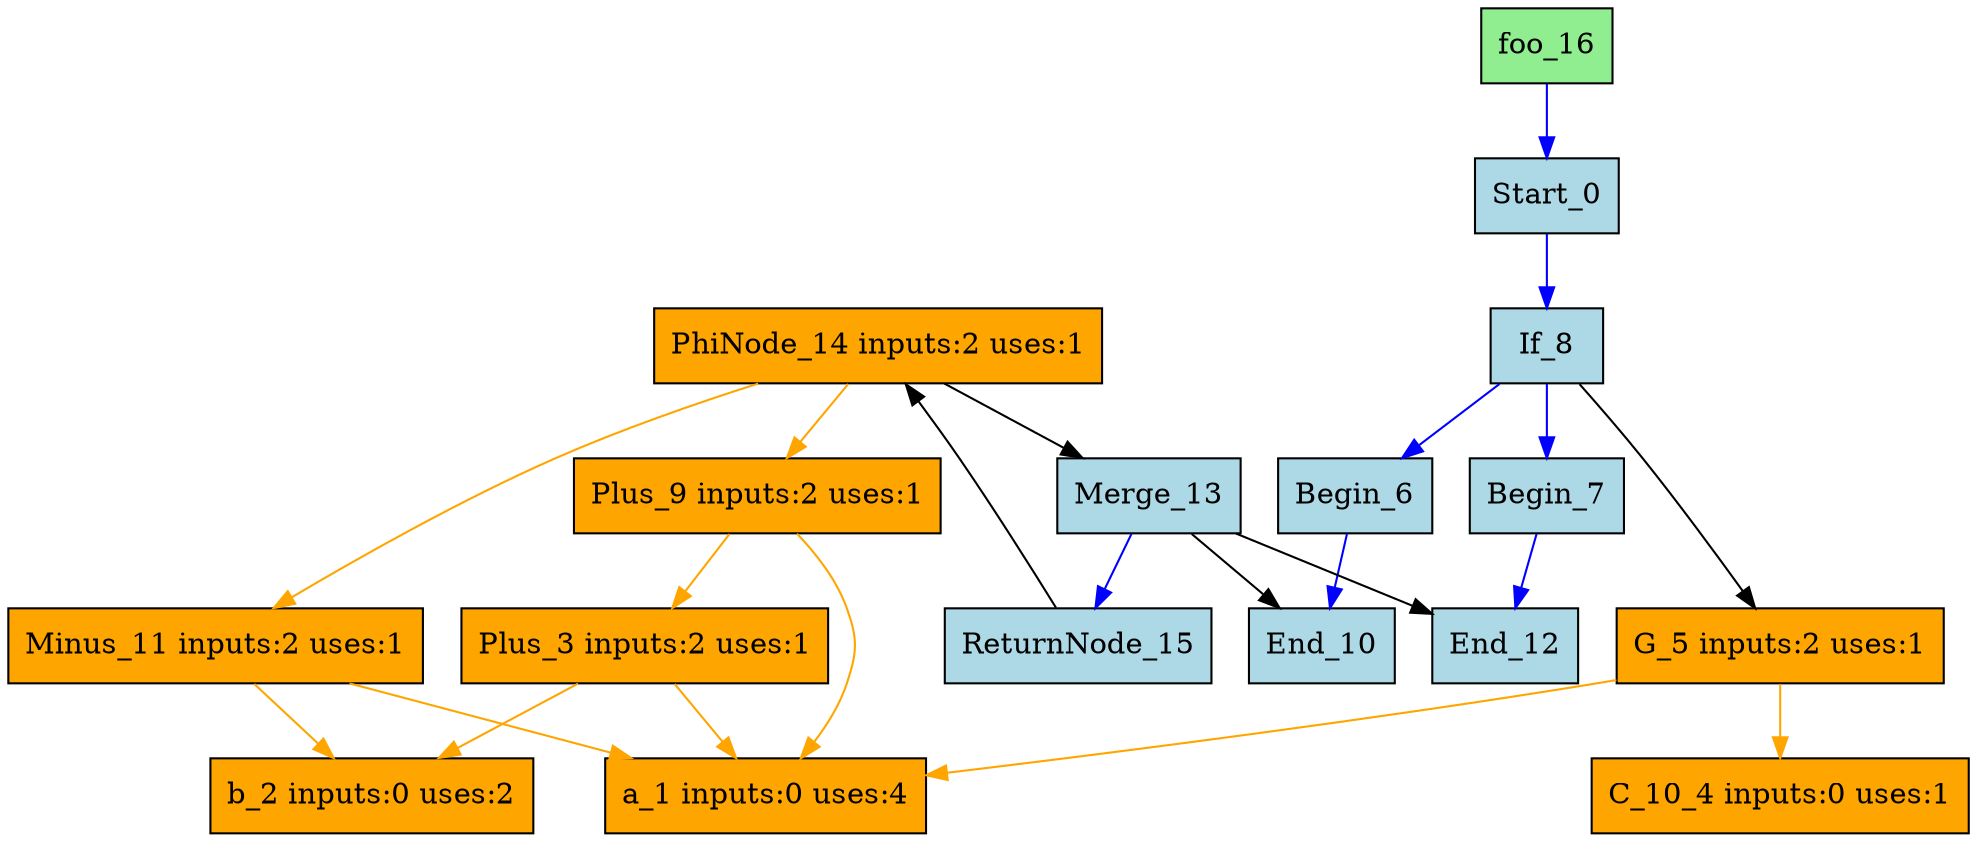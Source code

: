digraph{
	node0 [ shape="box", style="filled", color="black", label="Start_0", fillcolor="lightblue"]
	node1 [ shape="box", style="filled", color="black", label="a_1 inputs:0 uses:4", fillcolor="orange"]
	node2 [ shape="box", style="filled", color="black", label="b_2 inputs:0 uses:2", fillcolor="orange"]
	node3 [ shape="box", style="filled", color="black", label="Plus_3 inputs:2 uses:1", fillcolor="orange"]
	node4 [ shape="box", style="filled", color="black", label="C_10_4 inputs:0 uses:1", fillcolor="orange"]
	node5 [ shape="box", style="filled", color="black", label="G_5 inputs:2 uses:1", fillcolor="orange"]
	node6 [ shape="box", style="filled", color="black", label="Begin_6", fillcolor="lightblue"]
	node7 [ shape="box", style="filled", color="black", label="Begin_7", fillcolor="lightblue"]
	node8 [ shape="box", style="filled", color="black", label="If_8", fillcolor="lightblue"]
	node9 [ shape="box", style="filled", color="black", label="Plus_9 inputs:2 uses:1", fillcolor="orange"]
	node10 [ shape="box", style="filled", color="black", label="End_10", fillcolor="lightblue"]
	node11 [ shape="box", style="filled", color="black", label="Minus_11 inputs:2 uses:1", fillcolor="orange"]
	node12 [ shape="box", style="filled", color="black", label="End_12", fillcolor="lightblue"]
	node13 [ shape="box", style="filled", color="black", label="Merge_13", fillcolor="lightblue"]
	node14 [ shape="box", style="filled", color="black", label="PhiNode_14 inputs:2 uses:1", fillcolor="orange"]
	node15 [ shape="box", style="filled", color="black", label="ReturnNode_15", fillcolor="lightblue"]
	node16 [ shape="box", style="filled", color="black", label="foo_16", fillcolor="lightgreen"]

	node0 -> node8 [color="blue"]
	node3 -> node1 [color="orange"]
	node3 -> node2 [color="orange"]
	node5 -> node1 [color="orange"]
	node5 -> node4 [color="orange"]
	node6 -> node10 [color="blue"]
	node7 -> node12 [color="blue"]
	node8 -> node5
	node8 -> node6 [color="blue"]
	node8 -> node7 [color="blue"]
	node9 -> node1 [color="orange"]
	node9 -> node3 [color="orange"]
	node11 -> node1 [color="orange"]
	node11 -> node2 [color="orange"]
	node13 -> node15 [color="blue"]
	node13 -> node10
	node13 -> node12
	node14 -> node9 [color="orange"]
	node14 -> node11 [color="orange"]
	node14 -> node13
	node15 -> node14
	node16 -> node0 [color="blue"]
}
